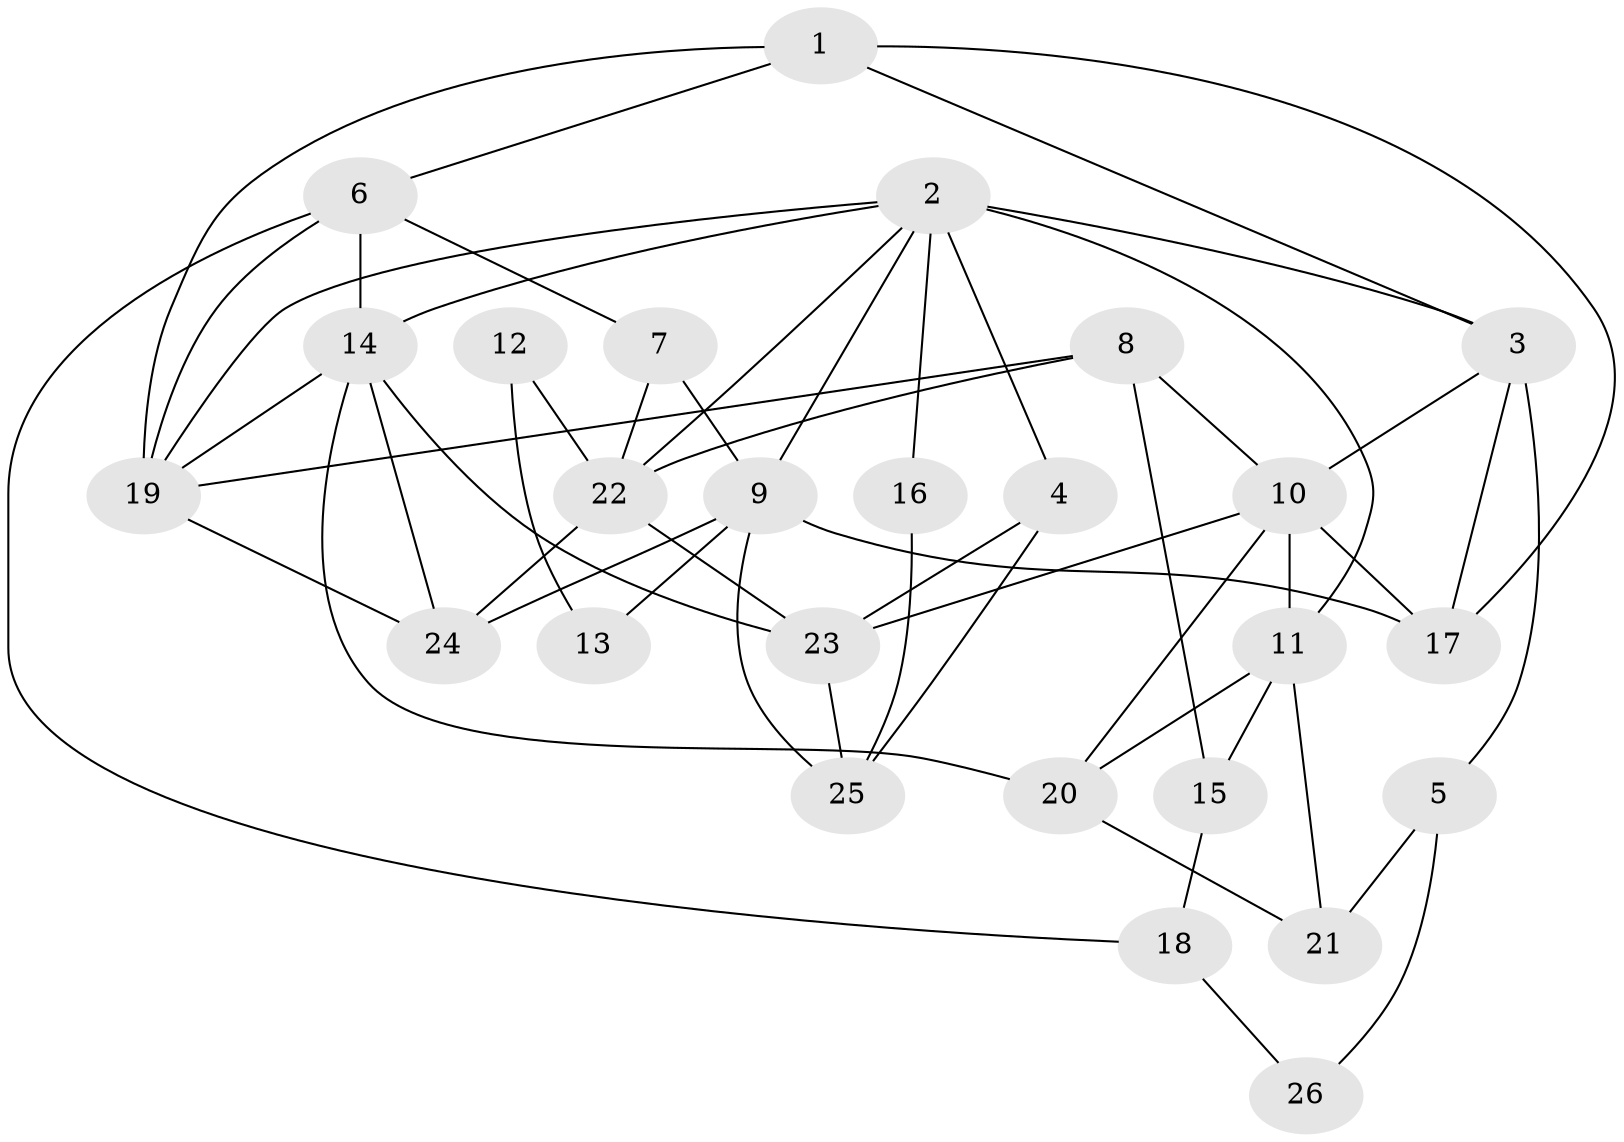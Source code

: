 // original degree distribution, {8: 0.023255813953488372, 3: 0.22093023255813954, 5: 0.06976744186046512, 6: 0.023255813953488372, 4: 0.1511627906976744, 2: 0.26744186046511625, 7: 0.011627906976744186, 1: 0.23255813953488372}
// Generated by graph-tools (version 1.1) at 2025/36/03/04/25 23:36:00]
// undirected, 26 vertices, 54 edges
graph export_dot {
  node [color=gray90,style=filled];
  1;
  2;
  3;
  4;
  5;
  6;
  7;
  8;
  9;
  10;
  11;
  12;
  13;
  14;
  15;
  16;
  17;
  18;
  19;
  20;
  21;
  22;
  23;
  24;
  25;
  26;
  1 -- 3 [weight=1.0];
  1 -- 6 [weight=1.0];
  1 -- 17 [weight=1.0];
  1 -- 19 [weight=1.0];
  2 -- 3 [weight=1.0];
  2 -- 4 [weight=1.0];
  2 -- 9 [weight=1.0];
  2 -- 11 [weight=2.0];
  2 -- 14 [weight=1.0];
  2 -- 16 [weight=1.0];
  2 -- 19 [weight=1.0];
  2 -- 22 [weight=1.0];
  3 -- 5 [weight=1.0];
  3 -- 10 [weight=1.0];
  3 -- 17 [weight=1.0];
  4 -- 23 [weight=1.0];
  4 -- 25 [weight=1.0];
  5 -- 21 [weight=1.0];
  5 -- 26 [weight=1.0];
  6 -- 7 [weight=1.0];
  6 -- 14 [weight=1.0];
  6 -- 18 [weight=1.0];
  6 -- 19 [weight=1.0];
  7 -- 9 [weight=1.0];
  7 -- 22 [weight=1.0];
  8 -- 10 [weight=1.0];
  8 -- 15 [weight=1.0];
  8 -- 19 [weight=1.0];
  8 -- 22 [weight=2.0];
  9 -- 13 [weight=2.0];
  9 -- 17 [weight=1.0];
  9 -- 24 [weight=1.0];
  9 -- 25 [weight=1.0];
  10 -- 11 [weight=2.0];
  10 -- 17 [weight=1.0];
  10 -- 20 [weight=1.0];
  10 -- 23 [weight=1.0];
  11 -- 15 [weight=1.0];
  11 -- 20 [weight=1.0];
  11 -- 21 [weight=1.0];
  12 -- 13 [weight=1.0];
  12 -- 22 [weight=1.0];
  14 -- 19 [weight=1.0];
  14 -- 20 [weight=1.0];
  14 -- 23 [weight=1.0];
  14 -- 24 [weight=1.0];
  15 -- 18 [weight=1.0];
  16 -- 25 [weight=1.0];
  18 -- 26 [weight=1.0];
  19 -- 24 [weight=1.0];
  20 -- 21 [weight=1.0];
  22 -- 23 [weight=1.0];
  22 -- 24 [weight=2.0];
  23 -- 25 [weight=1.0];
}
